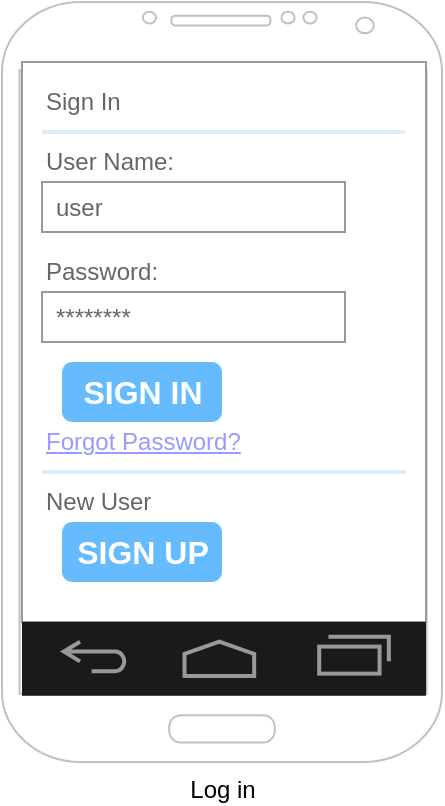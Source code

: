 <mxfile version="14.4.3" type="device"><diagram id="qaBkYkndw7aPEDL84J1J" name="Pagina-1"><mxGraphModel dx="1595" dy="482" grid="1" gridSize="10" guides="1" tooltips="1" connect="1" arrows="1" fold="1" page="1" pageScale="1" pageWidth="827" pageHeight="1169" math="0" shadow="0"><root><mxCell id="0"/><mxCell id="1" parent="0"/><object label="Log in" placeholders="1" id="FBL5rTJdGYohC5mI4B-B-1"><mxCell style="verticalLabelPosition=bottom;verticalAlign=top;html=1;shadow=0;dashed=0;strokeWidth=1;shape=mxgraph.android.phone2;strokeColor=#c0c0c0;" vertex="1" parent="1"><mxGeometry x="-120" y="900" width="220" height="380" as="geometry"/></mxCell></object><mxCell id="FBL5rTJdGYohC5mI4B-B-2" value="" style="strokeWidth=1;shadow=0;dashed=0;align=center;html=1;shape=mxgraph.mockup.forms.rrect;rSize=0;strokeColor=#999999;fillColor=#ffffff;" vertex="1" parent="1"><mxGeometry x="-110" y="930" width="202" height="280" as="geometry"/></mxCell><mxCell id="FBL5rTJdGYohC5mI4B-B-3" value="Sign In" style="strokeWidth=1;shadow=0;dashed=0;align=center;html=1;shape=mxgraph.mockup.forms.anchor;fontSize=12;fontColor=#666666;align=left;resizeWidth=1;spacingLeft=0;" vertex="1" parent="FBL5rTJdGYohC5mI4B-B-2"><mxGeometry width="101.0" height="20" relative="1" as="geometry"><mxPoint x="10" y="10" as="offset"/></mxGeometry></mxCell><mxCell id="FBL5rTJdGYohC5mI4B-B-4" value="" style="shape=line;strokeColor=#ddeeff;strokeWidth=2;html=1;resizeWidth=1;" vertex="1" parent="FBL5rTJdGYohC5mI4B-B-2"><mxGeometry width="181.8" height="10" relative="1" as="geometry"><mxPoint x="10" y="30" as="offset"/></mxGeometry></mxCell><mxCell id="FBL5rTJdGYohC5mI4B-B-5" value="User Name:" style="strokeWidth=1;shadow=0;dashed=0;align=center;html=1;shape=mxgraph.mockup.forms.anchor;fontSize=12;fontColor=#666666;align=left;resizeWidth=1;spacingLeft=0;" vertex="1" parent="FBL5rTJdGYohC5mI4B-B-2"><mxGeometry width="101.0" height="20" relative="1" as="geometry"><mxPoint x="10" y="40" as="offset"/></mxGeometry></mxCell><mxCell id="FBL5rTJdGYohC5mI4B-B-6" value="user" style="strokeWidth=1;shadow=0;dashed=0;align=center;html=1;shape=mxgraph.mockup.forms.rrect;rSize=0;strokeColor=#999999;fontColor=#666666;align=left;spacingLeft=5;resizeWidth=1;" vertex="1" parent="FBL5rTJdGYohC5mI4B-B-2"><mxGeometry width="151.5" height="25" relative="1" as="geometry"><mxPoint x="10" y="60" as="offset"/></mxGeometry></mxCell><mxCell id="FBL5rTJdGYohC5mI4B-B-7" value="Password:" style="strokeWidth=1;shadow=0;dashed=0;align=center;html=1;shape=mxgraph.mockup.forms.anchor;fontSize=12;fontColor=#666666;align=left;resizeWidth=1;spacingLeft=0;" vertex="1" parent="FBL5rTJdGYohC5mI4B-B-2"><mxGeometry width="101.0" height="20" relative="1" as="geometry"><mxPoint x="10" y="95" as="offset"/></mxGeometry></mxCell><mxCell id="FBL5rTJdGYohC5mI4B-B-8" value="********" style="strokeWidth=1;shadow=0;dashed=0;align=center;html=1;shape=mxgraph.mockup.forms.rrect;rSize=0;strokeColor=#999999;fontColor=#666666;align=left;spacingLeft=5;resizeWidth=1;" vertex="1" parent="FBL5rTJdGYohC5mI4B-B-2"><mxGeometry width="151.5" height="25" relative="1" as="geometry"><mxPoint x="10" y="115" as="offset"/></mxGeometry></mxCell><mxCell id="FBL5rTJdGYohC5mI4B-B-9" value="SIGN IN" style="strokeWidth=1;shadow=0;dashed=0;align=center;html=1;shape=mxgraph.mockup.forms.rrect;rSize=5;strokeColor=none;fontColor=#ffffff;fillColor=#66bbff;fontSize=16;fontStyle=1;" vertex="1" parent="FBL5rTJdGYohC5mI4B-B-2"><mxGeometry y="1" width="80" height="30" relative="1" as="geometry"><mxPoint x="20" y="-130" as="offset"/></mxGeometry></mxCell><mxCell id="FBL5rTJdGYohC5mI4B-B-10" value="Forgot Password?" style="strokeWidth=1;shadow=0;dashed=0;align=center;html=1;shape=mxgraph.mockup.forms.anchor;fontSize=12;fontColor=#9999ff;align=left;spacingLeft=0;fontStyle=4;resizeWidth=1;" vertex="1" parent="FBL5rTJdGYohC5mI4B-B-2"><mxGeometry y="1" width="151.5" height="20" relative="1" as="geometry"><mxPoint x="10" y="-100" as="offset"/></mxGeometry></mxCell><mxCell id="FBL5rTJdGYohC5mI4B-B-11" value="" style="shape=line;strokeColor=#ddeeff;strokeWidth=2;html=1;resizeWidth=1;" vertex="1" parent="FBL5rTJdGYohC5mI4B-B-2"><mxGeometry y="1" width="181.8" height="10" relative="1" as="geometry"><mxPoint x="10.1" y="-80" as="offset"/></mxGeometry></mxCell><mxCell id="FBL5rTJdGYohC5mI4B-B-12" value="New User" style="strokeWidth=1;shadow=0;dashed=0;align=center;html=1;shape=mxgraph.mockup.forms.anchor;fontSize=12;fontColor=#666666;align=left;spacingLeft=0;resizeWidth=1;" vertex="1" parent="FBL5rTJdGYohC5mI4B-B-2"><mxGeometry y="1" width="151.5" height="20" relative="1" as="geometry"><mxPoint x="10" y="-70" as="offset"/></mxGeometry></mxCell><mxCell id="FBL5rTJdGYohC5mI4B-B-13" value="SIGN UP" style="strokeWidth=1;shadow=0;dashed=0;align=center;html=1;shape=mxgraph.mockup.forms.rrect;rSize=5;strokeColor=none;fontColor=#ffffff;fillColor=#66bbff;fontSize=16;fontStyle=1;" vertex="1" parent="FBL5rTJdGYohC5mI4B-B-2"><mxGeometry y="1" width="80" height="30" relative="1" as="geometry"><mxPoint x="20" y="-50" as="offset"/></mxGeometry></mxCell><mxCell id="FBL5rTJdGYohC5mI4B-B-14" value="" style="verticalLabelPosition=bottom;verticalAlign=top;html=1;shadow=0;dashed=0;strokeWidth=2;shape=mxgraph.android.navigation_bar_1;fillColor=#1A1A1A;strokeColor=#999999;" vertex="1" parent="1"><mxGeometry x="-110" y="1210" width="202" height="36.88" as="geometry"/></mxCell></root></mxGraphModel></diagram></mxfile>